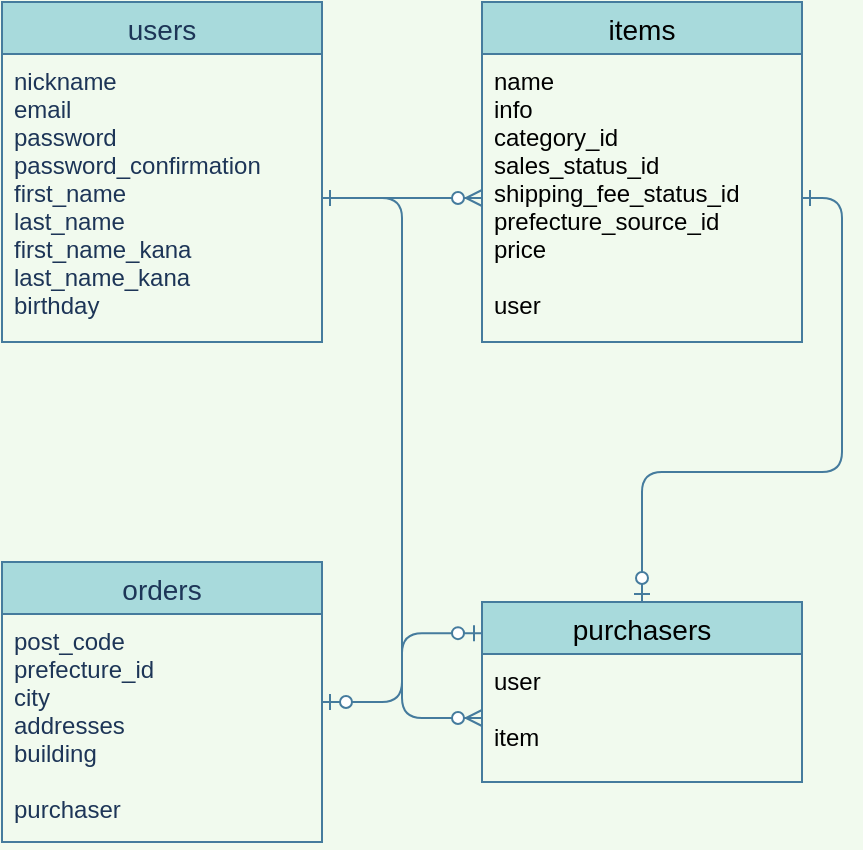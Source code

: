 <mxfile version="13.6.5">
    <diagram id="bUexcG68J29puyCGXh0_" name="ページ1">
        <mxGraphModel dx="524" dy="526" grid="1" gridSize="10" guides="1" tooltips="1" connect="1" arrows="1" fold="1" page="1" pageScale="1" pageWidth="827" pageHeight="1169" background="#F1FAEE" math="0" shadow="0">
            <root>
                <mxCell id="0"/>
                <mxCell id="1" parent="0"/>
                <mxCell id="6" value="users" style="swimlane;fontStyle=0;childLayout=stackLayout;horizontal=1;startSize=26;horizontalStack=0;resizeParent=1;resizeParentMax=0;resizeLast=0;collapsible=1;marginBottom=0;align=center;fontSize=14;fillColor=#A8DADC;strokeColor=#457B9D;fontColor=#1D3557;" parent="1" vertex="1">
                    <mxGeometry x="80" y="40" width="160" height="170" as="geometry"/>
                </mxCell>
                <mxCell id="7" value="nickname&#10;email&#10;password&#10;password_confirmation&#10;first_name&#10;last_name&#10;first_name_kana&#10;last_name_kana&#10;birthday" style="text;strokeColor=none;fillColor=none;spacingLeft=4;spacingRight=4;overflow=hidden;rotatable=0;points=[[0,0.5],[1,0.5]];portConstraint=eastwest;fontSize=12;fontColor=#1D3557;" parent="6" vertex="1">
                    <mxGeometry y="26" width="160" height="144" as="geometry"/>
                </mxCell>
                <mxCell id="20" value="purchasers" style="swimlane;fontStyle=0;childLayout=stackLayout;horizontal=1;startSize=26;horizontalStack=0;resizeParent=1;resizeParentMax=0;resizeLast=0;collapsible=1;marginBottom=0;align=center;fontSize=14;rounded=0;sketch=0;strokeColor=#457B9D;fillColor=#A8DADC;fontColor=#000000;" parent="1" vertex="1">
                    <mxGeometry x="320" y="340" width="160" height="90" as="geometry"/>
                </mxCell>
                <mxCell id="21" value="user&#10;&#10;item" style="text;strokeColor=none;fillColor=none;spacingLeft=4;spacingRight=4;overflow=hidden;rotatable=0;points=[[0,0.5],[1,0.5]];portConstraint=eastwest;fontSize=12;fontColor=#000000;" parent="20" vertex="1">
                    <mxGeometry y="26" width="160" height="64" as="geometry"/>
                </mxCell>
                <mxCell id="16" value="items" style="swimlane;fontStyle=0;childLayout=stackLayout;horizontal=1;startSize=26;horizontalStack=0;resizeParent=1;resizeParentMax=0;resizeLast=0;collapsible=1;marginBottom=0;align=center;fontSize=14;rounded=0;sketch=0;strokeColor=#457B9D;fillColor=#A8DADC;fontColor=#000000;" parent="1" vertex="1">
                    <mxGeometry x="320" y="40" width="160" height="170" as="geometry"/>
                </mxCell>
                <mxCell id="17" value="name&#10;info&#10;category_id&#10;sales_status_id&#10;shipping_fee_status_id&#10;prefecture_source_id&#10;price&#10;&#10;user" style="text;strokeColor=none;fillColor=none;spacingLeft=4;spacingRight=4;overflow=hidden;rotatable=0;points=[[0,0.5],[1,0.5]];portConstraint=eastwest;fontSize=12;fontColor=#000000;" parent="16" vertex="1">
                    <mxGeometry y="26" width="160" height="144" as="geometry"/>
                </mxCell>
                <mxCell id="28" style="edgeStyle=orthogonalEdgeStyle;curved=0;rounded=1;sketch=0;orthogonalLoop=1;jettySize=auto;html=1;entryX=0;entryY=0.5;entryDx=0;entryDy=0;endArrow=ERzeroToMany;endFill=1;strokeColor=#457B9D;fillColor=#A8DADC;fontColor=#000000;startArrow=ERone;startFill=0;" parent="1" source="7" target="17" edge="1">
                    <mxGeometry relative="1" as="geometry"/>
                </mxCell>
                <mxCell id="31" style="edgeStyle=orthogonalEdgeStyle;curved=0;rounded=1;sketch=0;orthogonalLoop=1;jettySize=auto;html=1;exitX=1;exitY=0.5;exitDx=0;exitDy=0;entryX=0;entryY=0.5;entryDx=0;entryDy=0;startArrow=ERone;startFill=0;endArrow=ERzeroToMany;endFill=1;strokeColor=#457B9D;fillColor=#A8DADC;fontColor=#000000;" parent="1" source="7" target="21" edge="1">
                    <mxGeometry relative="1" as="geometry"/>
                </mxCell>
                <mxCell id="33" style="edgeStyle=orthogonalEdgeStyle;curved=0;rounded=1;sketch=0;orthogonalLoop=1;jettySize=auto;html=1;exitX=1;exitY=0.5;exitDx=0;exitDy=0;entryX=0.5;entryY=0;entryDx=0;entryDy=0;startArrow=ERone;startFill=0;endArrow=ERzeroToOne;endFill=1;strokeColor=#457B9D;fillColor=#A8DADC;fontColor=#000000;" parent="1" source="17" target="20" edge="1">
                    <mxGeometry relative="1" as="geometry"/>
                </mxCell>
                <mxCell id="34" style="edgeStyle=orthogonalEdgeStyle;curved=0;rounded=1;sketch=0;orthogonalLoop=1;jettySize=auto;html=1;entryX=0;entryY=0.173;entryDx=0;entryDy=0;entryPerimeter=0;startArrow=ERzeroToOne;startFill=1;endArrow=ERzeroToOne;endFill=1;strokeColor=#457B9D;fillColor=#A8DADC;fontColor=#000000;" parent="1" source="2" target="20" edge="1">
                    <mxGeometry relative="1" as="geometry"/>
                </mxCell>
                <mxCell id="2" value="orders" style="swimlane;fontStyle=0;childLayout=stackLayout;horizontal=1;startSize=26;horizontalStack=0;resizeParent=1;resizeParentMax=0;resizeLast=0;collapsible=1;marginBottom=0;align=center;fontSize=14;fillColor=#A8DADC;strokeColor=#457B9D;fontColor=#1D3557;" parent="1" vertex="1">
                    <mxGeometry x="80" y="320" width="160" height="140" as="geometry"/>
                </mxCell>
                <mxCell id="3" value="post_code&#10;prefecture_id&#10;city&#10;addresses&#10;building&#10;&#10;purchaser" style="text;strokeColor=none;fillColor=none;spacingLeft=4;spacingRight=4;overflow=hidden;rotatable=0;points=[[0,0.5],[1,0.5]];portConstraint=eastwest;fontSize=12;fontColor=#1D3557;" parent="2" vertex="1">
                    <mxGeometry y="26" width="160" height="114" as="geometry"/>
                </mxCell>
            </root>
        </mxGraphModel>
    </diagram>
</mxfile>